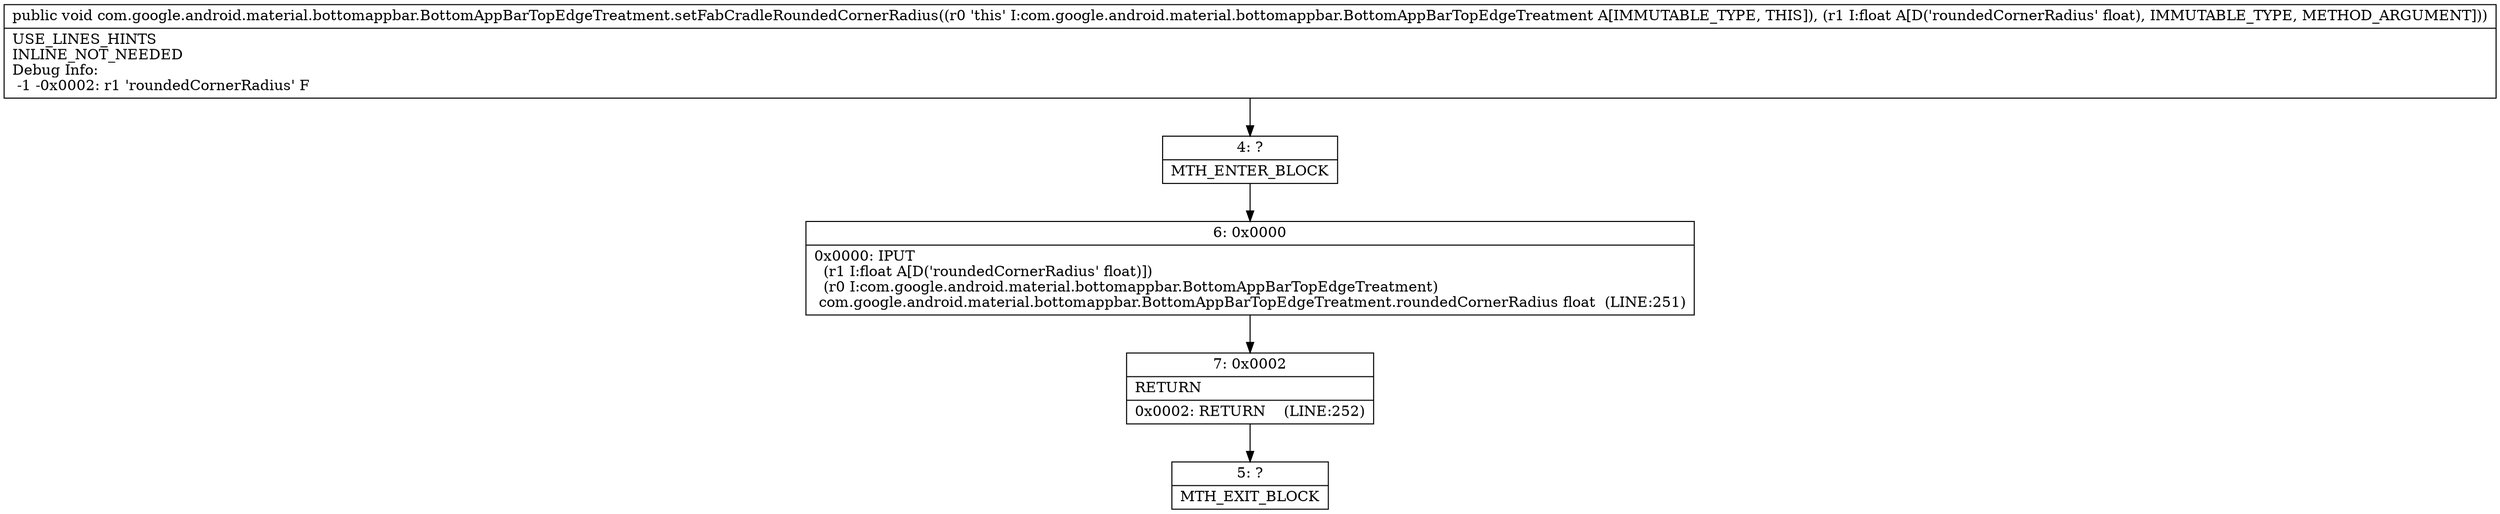 digraph "CFG forcom.google.android.material.bottomappbar.BottomAppBarTopEdgeTreatment.setFabCradleRoundedCornerRadius(F)V" {
Node_4 [shape=record,label="{4\:\ ?|MTH_ENTER_BLOCK\l}"];
Node_6 [shape=record,label="{6\:\ 0x0000|0x0000: IPUT  \l  (r1 I:float A[D('roundedCornerRadius' float)])\l  (r0 I:com.google.android.material.bottomappbar.BottomAppBarTopEdgeTreatment)\l com.google.android.material.bottomappbar.BottomAppBarTopEdgeTreatment.roundedCornerRadius float  (LINE:251)\l}"];
Node_7 [shape=record,label="{7\:\ 0x0002|RETURN\l|0x0002: RETURN    (LINE:252)\l}"];
Node_5 [shape=record,label="{5\:\ ?|MTH_EXIT_BLOCK\l}"];
MethodNode[shape=record,label="{public void com.google.android.material.bottomappbar.BottomAppBarTopEdgeTreatment.setFabCradleRoundedCornerRadius((r0 'this' I:com.google.android.material.bottomappbar.BottomAppBarTopEdgeTreatment A[IMMUTABLE_TYPE, THIS]), (r1 I:float A[D('roundedCornerRadius' float), IMMUTABLE_TYPE, METHOD_ARGUMENT]))  | USE_LINES_HINTS\lINLINE_NOT_NEEDED\lDebug Info:\l  \-1 \-0x0002: r1 'roundedCornerRadius' F\l}"];
MethodNode -> Node_4;Node_4 -> Node_6;
Node_6 -> Node_7;
Node_7 -> Node_5;
}

